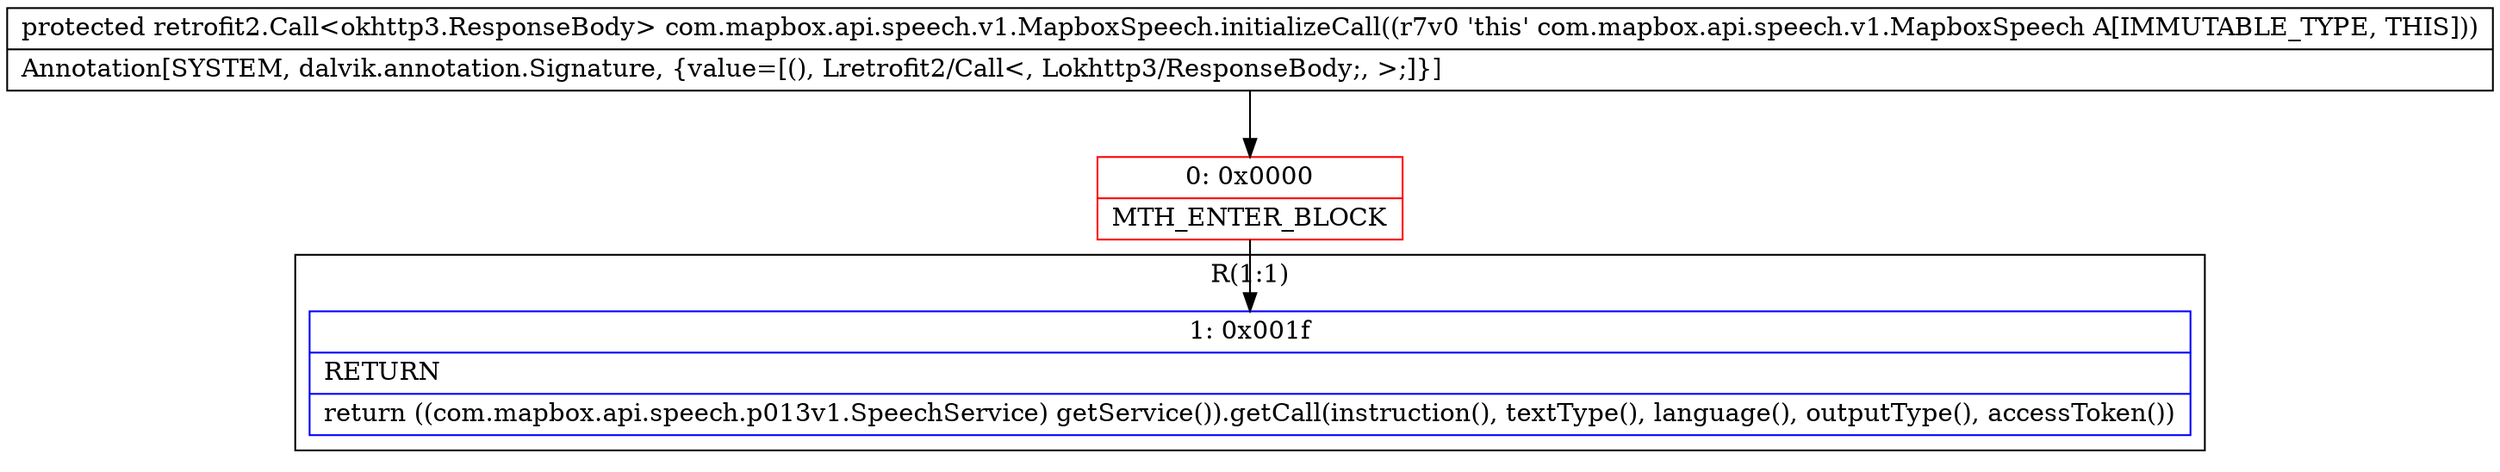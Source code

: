 digraph "CFG forcom.mapbox.api.speech.v1.MapboxSpeech.initializeCall()Lretrofit2\/Call;" {
subgraph cluster_Region_1790623231 {
label = "R(1:1)";
node [shape=record,color=blue];
Node_1 [shape=record,label="{1\:\ 0x001f|RETURN\l|return ((com.mapbox.api.speech.p013v1.SpeechService) getService()).getCall(instruction(), textType(), language(), outputType(), accessToken())\l}"];
}
Node_0 [shape=record,color=red,label="{0\:\ 0x0000|MTH_ENTER_BLOCK\l}"];
MethodNode[shape=record,label="{protected retrofit2.Call\<okhttp3.ResponseBody\> com.mapbox.api.speech.v1.MapboxSpeech.initializeCall((r7v0 'this' com.mapbox.api.speech.v1.MapboxSpeech A[IMMUTABLE_TYPE, THIS]))  | Annotation[SYSTEM, dalvik.annotation.Signature, \{value=[(), Lretrofit2\/Call\<, Lokhttp3\/ResponseBody;, \>;]\}]\l}"];
MethodNode -> Node_0;
Node_0 -> Node_1;
}

